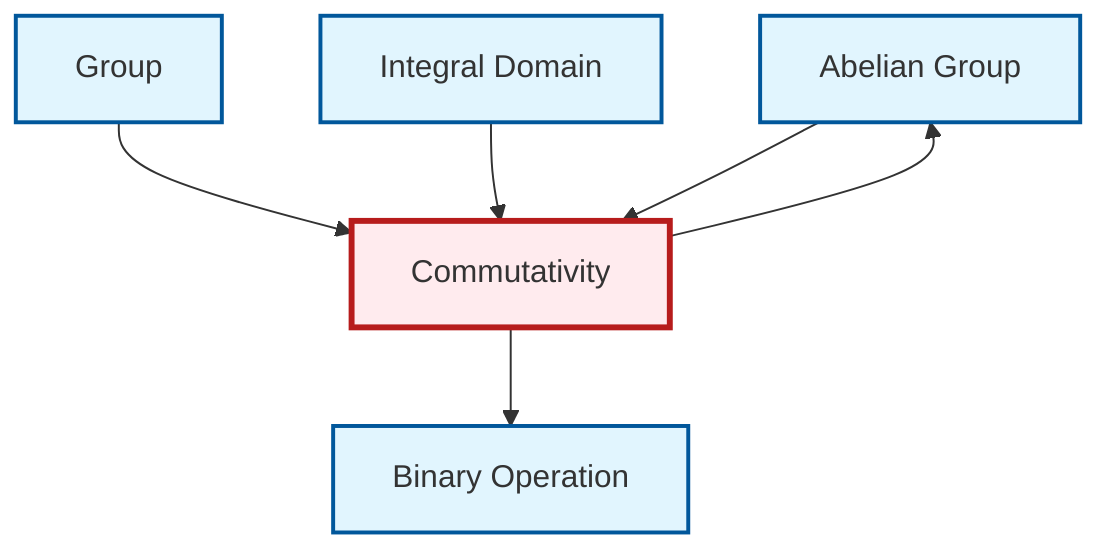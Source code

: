 graph TD
    classDef definition fill:#e1f5fe,stroke:#01579b,stroke-width:2px
    classDef theorem fill:#f3e5f5,stroke:#4a148c,stroke-width:2px
    classDef axiom fill:#fff3e0,stroke:#e65100,stroke-width:2px
    classDef example fill:#e8f5e9,stroke:#1b5e20,stroke-width:2px
    classDef current fill:#ffebee,stroke:#b71c1c,stroke-width:3px
    def-abelian-group["Abelian Group"]:::definition
    def-integral-domain["Integral Domain"]:::definition
    def-binary-operation["Binary Operation"]:::definition
    def-commutativity["Commutativity"]:::definition
    def-group["Group"]:::definition
    def-group --> def-commutativity
    def-integral-domain --> def-commutativity
    def-abelian-group --> def-commutativity
    def-commutativity --> def-binary-operation
    def-commutativity --> def-abelian-group
    class def-commutativity current